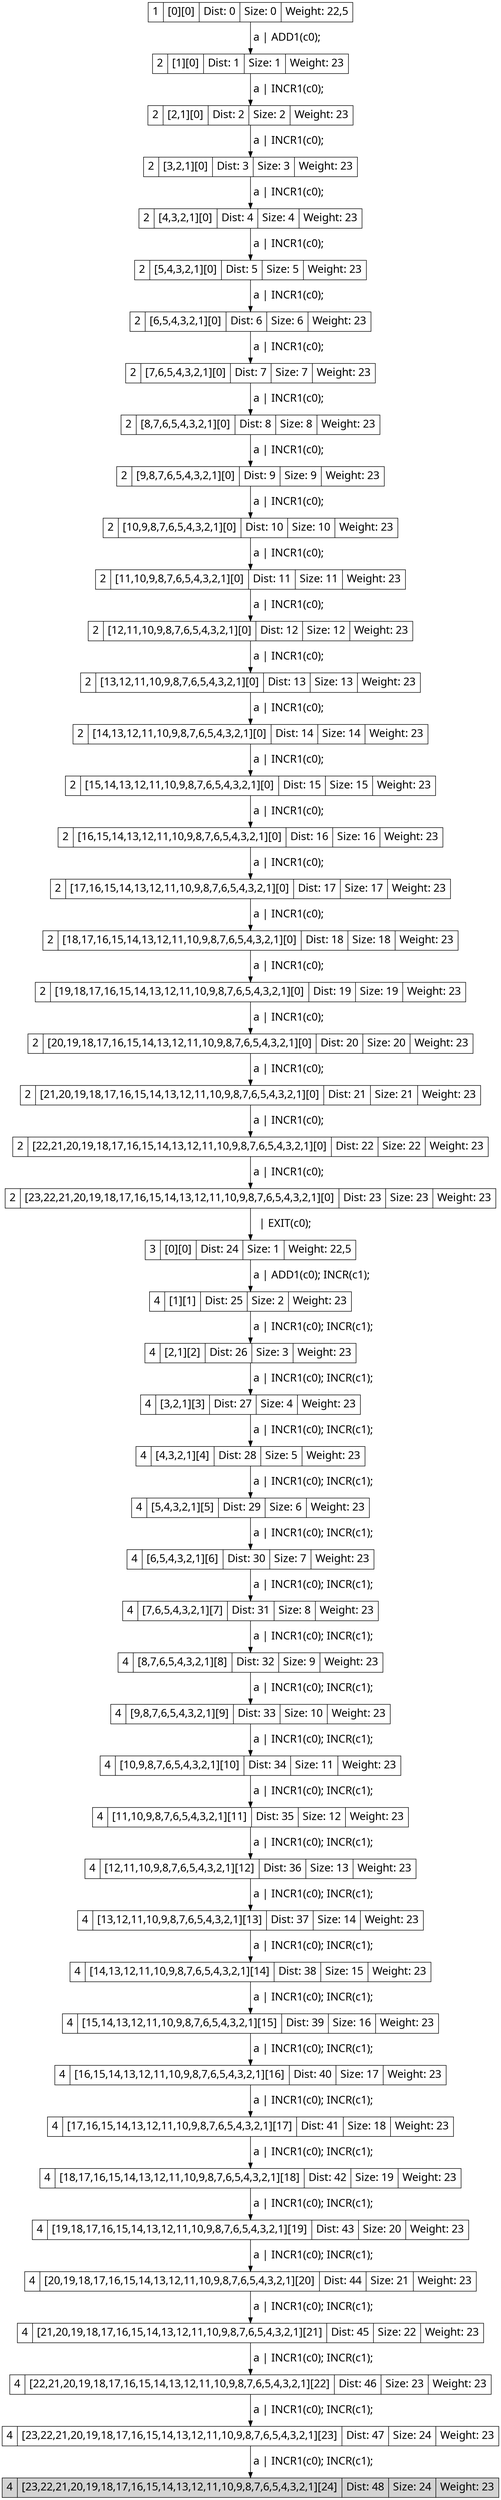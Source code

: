 digraph g{
node[shape=record fontname=Calibri fontsize = 20]
edge[fontname = Calibri fontsize = 20]
0->1[label=" a | ADD1(c0); "]
0[label="1 | [0][0] | Dist: 0 | Size: 0 | Weight: 22,5"]
1[label="2 | [1][0] | Dist: 1 | Size: 1 | Weight: 23"]
1->2[label=" a | INCR1(c0); "]
1[label="2 | [1][0] | Dist: 1 | Size: 1 | Weight: 23"]
2[label="2 | [2,1][0] | Dist: 2 | Size: 2 | Weight: 23"]
2->3[label=" a | INCR1(c0); "]
2[label="2 | [2,1][0] | Dist: 2 | Size: 2 | Weight: 23"]
3[label="2 | [3,2,1][0] | Dist: 3 | Size: 3 | Weight: 23"]
3->4[label=" a | INCR1(c0); "]
3[label="2 | [3,2,1][0] | Dist: 3 | Size: 3 | Weight: 23"]
4[label="2 | [4,3,2,1][0] | Dist: 4 | Size: 4 | Weight: 23"]
4->5[label=" a | INCR1(c0); "]
4[label="2 | [4,3,2,1][0] | Dist: 4 | Size: 4 | Weight: 23"]
5[label="2 | [5,4,3,2,1][0] | Dist: 5 | Size: 5 | Weight: 23"]
5->6[label=" a | INCR1(c0); "]
5[label="2 | [5,4,3,2,1][0] | Dist: 5 | Size: 5 | Weight: 23"]
6[label="2 | [6,5,4,3,2,1][0] | Dist: 6 | Size: 6 | Weight: 23"]
6->7[label=" a | INCR1(c0); "]
6[label="2 | [6,5,4,3,2,1][0] | Dist: 6 | Size: 6 | Weight: 23"]
7[label="2 | [7,6,5,4,3,2,1][0] | Dist: 7 | Size: 7 | Weight: 23"]
7->8[label=" a | INCR1(c0); "]
7[label="2 | [7,6,5,4,3,2,1][0] | Dist: 7 | Size: 7 | Weight: 23"]
8[label="2 | [8,7,6,5,4,3,2,1][0] | Dist: 8 | Size: 8 | Weight: 23"]
8->9[label=" a | INCR1(c0); "]
8[label="2 | [8,7,6,5,4,3,2,1][0] | Dist: 8 | Size: 8 | Weight: 23"]
9[label="2 | [9,8,7,6,5,4,3,2,1][0] | Dist: 9 | Size: 9 | Weight: 23"]
9->10[label=" a | INCR1(c0); "]
9[label="2 | [9,8,7,6,5,4,3,2,1][0] | Dist: 9 | Size: 9 | Weight: 23"]
10[label="2 | [10,9,8,7,6,5,4,3,2,1][0] | Dist: 10 | Size: 10 | Weight: 23"]
10->11[label=" a | INCR1(c0); "]
10[label="2 | [10,9,8,7,6,5,4,3,2,1][0] | Dist: 10 | Size: 10 | Weight: 23"]
11[label="2 | [11,10,9,8,7,6,5,4,3,2,1][0] | Dist: 11 | Size: 11 | Weight: 23"]
11->12[label=" a | INCR1(c0); "]
11[label="2 | [11,10,9,8,7,6,5,4,3,2,1][0] | Dist: 11 | Size: 11 | Weight: 23"]
12[label="2 | [12,11,10,9,8,7,6,5,4,3,2,1][0] | Dist: 12 | Size: 12 | Weight: 23"]
12->13[label=" a | INCR1(c0); "]
12[label="2 | [12,11,10,9,8,7,6,5,4,3,2,1][0] | Dist: 12 | Size: 12 | Weight: 23"]
13[label="2 | [13,12,11,10,9,8,7,6,5,4,3,2,1][0] | Dist: 13 | Size: 13 | Weight: 23"]
13->14[label=" a | INCR1(c0); "]
13[label="2 | [13,12,11,10,9,8,7,6,5,4,3,2,1][0] | Dist: 13 | Size: 13 | Weight: 23"]
14[label="2 | [14,13,12,11,10,9,8,7,6,5,4,3,2,1][0] | Dist: 14 | Size: 14 | Weight: 23"]
14->15[label=" a | INCR1(c0); "]
14[label="2 | [14,13,12,11,10,9,8,7,6,5,4,3,2,1][0] | Dist: 14 | Size: 14 | Weight: 23"]
15[label="2 | [15,14,13,12,11,10,9,8,7,6,5,4,3,2,1][0] | Dist: 15 | Size: 15 | Weight: 23"]
15->16[label=" a | INCR1(c0); "]
15[label="2 | [15,14,13,12,11,10,9,8,7,6,5,4,3,2,1][0] | Dist: 15 | Size: 15 | Weight: 23"]
16[label="2 | [16,15,14,13,12,11,10,9,8,7,6,5,4,3,2,1][0] | Dist: 16 | Size: 16 | Weight: 23"]
16->17[label=" a | INCR1(c0); "]
16[label="2 | [16,15,14,13,12,11,10,9,8,7,6,5,4,3,2,1][0] | Dist: 16 | Size: 16 | Weight: 23"]
17[label="2 | [17,16,15,14,13,12,11,10,9,8,7,6,5,4,3,2,1][0] | Dist: 17 | Size: 17 | Weight: 23"]
17->18[label=" a | INCR1(c0); "]
17[label="2 | [17,16,15,14,13,12,11,10,9,8,7,6,5,4,3,2,1][0] | Dist: 17 | Size: 17 | Weight: 23"]
18[label="2 | [18,17,16,15,14,13,12,11,10,9,8,7,6,5,4,3,2,1][0] | Dist: 18 | Size: 18 | Weight: 23"]
18->19[label=" a | INCR1(c0); "]
18[label="2 | [18,17,16,15,14,13,12,11,10,9,8,7,6,5,4,3,2,1][0] | Dist: 18 | Size: 18 | Weight: 23"]
19[label="2 | [19,18,17,16,15,14,13,12,11,10,9,8,7,6,5,4,3,2,1][0] | Dist: 19 | Size: 19 | Weight: 23"]
19->20[label=" a | INCR1(c0); "]
19[label="2 | [19,18,17,16,15,14,13,12,11,10,9,8,7,6,5,4,3,2,1][0] | Dist: 19 | Size: 19 | Weight: 23"]
20[label="2 | [20,19,18,17,16,15,14,13,12,11,10,9,8,7,6,5,4,3,2,1][0] | Dist: 20 | Size: 20 | Weight: 23"]
20->21[label=" a | INCR1(c0); "]
20[label="2 | [20,19,18,17,16,15,14,13,12,11,10,9,8,7,6,5,4,3,2,1][0] | Dist: 20 | Size: 20 | Weight: 23"]
21[label="2 | [21,20,19,18,17,16,15,14,13,12,11,10,9,8,7,6,5,4,3,2,1][0] | Dist: 21 | Size: 21 | Weight: 23"]
21->22[label=" a | INCR1(c0); "]
21[label="2 | [21,20,19,18,17,16,15,14,13,12,11,10,9,8,7,6,5,4,3,2,1][0] | Dist: 21 | Size: 21 | Weight: 23"]
22[label="2 | [22,21,20,19,18,17,16,15,14,13,12,11,10,9,8,7,6,5,4,3,2,1][0] | Dist: 22 | Size: 22 | Weight: 23"]
22->23[label=" a | INCR1(c0); "]
22[label="2 | [22,21,20,19,18,17,16,15,14,13,12,11,10,9,8,7,6,5,4,3,2,1][0] | Dist: 22 | Size: 22 | Weight: 23"]
23[label="2 | [23,22,21,20,19,18,17,16,15,14,13,12,11,10,9,8,7,6,5,4,3,2,1][0] | Dist: 23 | Size: 23 | Weight: 23"]
23->24[label="   | EXIT(c0); "]
23[label="2 | [23,22,21,20,19,18,17,16,15,14,13,12,11,10,9,8,7,6,5,4,3,2,1][0] | Dist: 23 | Size: 23 | Weight: 23"]
24[label="3 | [0][0] | Dist: 24 | Size: 1 | Weight: 22,5"]
24->25[label=" a | ADD1(c0); INCR(c1); "]
24[label="3 | [0][0] | Dist: 24 | Size: 1 | Weight: 22,5"]
25[label="4 | [1][1] | Dist: 25 | Size: 2 | Weight: 23"]
25->26[label=" a | INCR1(c0); INCR(c1); "]
25[label="4 | [1][1] | Dist: 25 | Size: 2 | Weight: 23"]
26[label="4 | [2,1][2] | Dist: 26 | Size: 3 | Weight: 23"]
26->27[label=" a | INCR1(c0); INCR(c1); "]
26[label="4 | [2,1][2] | Dist: 26 | Size: 3 | Weight: 23"]
27[label="4 | [3,2,1][3] | Dist: 27 | Size: 4 | Weight: 23"]
27->28[label=" a | INCR1(c0); INCR(c1); "]
27[label="4 | [3,2,1][3] | Dist: 27 | Size: 4 | Weight: 23"]
28[label="4 | [4,3,2,1][4] | Dist: 28 | Size: 5 | Weight: 23"]
28->29[label=" a | INCR1(c0); INCR(c1); "]
28[label="4 | [4,3,2,1][4] | Dist: 28 | Size: 5 | Weight: 23"]
29[label="4 | [5,4,3,2,1][5] | Dist: 29 | Size: 6 | Weight: 23"]
29->30[label=" a | INCR1(c0); INCR(c1); "]
29[label="4 | [5,4,3,2,1][5] | Dist: 29 | Size: 6 | Weight: 23"]
30[label="4 | [6,5,4,3,2,1][6] | Dist: 30 | Size: 7 | Weight: 23"]
30->31[label=" a | INCR1(c0); INCR(c1); "]
30[label="4 | [6,5,4,3,2,1][6] | Dist: 30 | Size: 7 | Weight: 23"]
31[label="4 | [7,6,5,4,3,2,1][7] | Dist: 31 | Size: 8 | Weight: 23"]
31->32[label=" a | INCR1(c0); INCR(c1); "]
31[label="4 | [7,6,5,4,3,2,1][7] | Dist: 31 | Size: 8 | Weight: 23"]
32[label="4 | [8,7,6,5,4,3,2,1][8] | Dist: 32 | Size: 9 | Weight: 23"]
32->33[label=" a | INCR1(c0); INCR(c1); "]
32[label="4 | [8,7,6,5,4,3,2,1][8] | Dist: 32 | Size: 9 | Weight: 23"]
33[label="4 | [9,8,7,6,5,4,3,2,1][9] | Dist: 33 | Size: 10 | Weight: 23"]
33->34[label=" a | INCR1(c0); INCR(c1); "]
33[label="4 | [9,8,7,6,5,4,3,2,1][9] | Dist: 33 | Size: 10 | Weight: 23"]
34[label="4 | [10,9,8,7,6,5,4,3,2,1][10] | Dist: 34 | Size: 11 | Weight: 23"]
34->35[label=" a | INCR1(c0); INCR(c1); "]
34[label="4 | [10,9,8,7,6,5,4,3,2,1][10] | Dist: 34 | Size: 11 | Weight: 23"]
35[label="4 | [11,10,9,8,7,6,5,4,3,2,1][11] | Dist: 35 | Size: 12 | Weight: 23"]
35->36[label=" a | INCR1(c0); INCR(c1); "]
35[label="4 | [11,10,9,8,7,6,5,4,3,2,1][11] | Dist: 35 | Size: 12 | Weight: 23"]
36[label="4 | [12,11,10,9,8,7,6,5,4,3,2,1][12] | Dist: 36 | Size: 13 | Weight: 23"]
36->37[label=" a | INCR1(c0); INCR(c1); "]
36[label="4 | [12,11,10,9,8,7,6,5,4,3,2,1][12] | Dist: 36 | Size: 13 | Weight: 23"]
37[label="4 | [13,12,11,10,9,8,7,6,5,4,3,2,1][13] | Dist: 37 | Size: 14 | Weight: 23"]
37->38[label=" a | INCR1(c0); INCR(c1); "]
37[label="4 | [13,12,11,10,9,8,7,6,5,4,3,2,1][13] | Dist: 37 | Size: 14 | Weight: 23"]
38[label="4 | [14,13,12,11,10,9,8,7,6,5,4,3,2,1][14] | Dist: 38 | Size: 15 | Weight: 23"]
38->39[label=" a | INCR1(c0); INCR(c1); "]
38[label="4 | [14,13,12,11,10,9,8,7,6,5,4,3,2,1][14] | Dist: 38 | Size: 15 | Weight: 23"]
39[label="4 | [15,14,13,12,11,10,9,8,7,6,5,4,3,2,1][15] | Dist: 39 | Size: 16 | Weight: 23"]
39->40[label=" a | INCR1(c0); INCR(c1); "]
39[label="4 | [15,14,13,12,11,10,9,8,7,6,5,4,3,2,1][15] | Dist: 39 | Size: 16 | Weight: 23"]
40[label="4 | [16,15,14,13,12,11,10,9,8,7,6,5,4,3,2,1][16] | Dist: 40 | Size: 17 | Weight: 23"]
40->41[label=" a | INCR1(c0); INCR(c1); "]
40[label="4 | [16,15,14,13,12,11,10,9,8,7,6,5,4,3,2,1][16] | Dist: 40 | Size: 17 | Weight: 23"]
41[label="4 | [17,16,15,14,13,12,11,10,9,8,7,6,5,4,3,2,1][17] | Dist: 41 | Size: 18 | Weight: 23"]
41->42[label=" a | INCR1(c0); INCR(c1); "]
41[label="4 | [17,16,15,14,13,12,11,10,9,8,7,6,5,4,3,2,1][17] | Dist: 41 | Size: 18 | Weight: 23"]
42[label="4 | [18,17,16,15,14,13,12,11,10,9,8,7,6,5,4,3,2,1][18] | Dist: 42 | Size: 19 | Weight: 23"]
42->43[label=" a | INCR1(c0); INCR(c1); "]
42[label="4 | [18,17,16,15,14,13,12,11,10,9,8,7,6,5,4,3,2,1][18] | Dist: 42 | Size: 19 | Weight: 23"]
43[label="4 | [19,18,17,16,15,14,13,12,11,10,9,8,7,6,5,4,3,2,1][19] | Dist: 43 | Size: 20 | Weight: 23"]
43->44[label=" a | INCR1(c0); INCR(c1); "]
43[label="4 | [19,18,17,16,15,14,13,12,11,10,9,8,7,6,5,4,3,2,1][19] | Dist: 43 | Size: 20 | Weight: 23"]
44[label="4 | [20,19,18,17,16,15,14,13,12,11,10,9,8,7,6,5,4,3,2,1][20] | Dist: 44 | Size: 21 | Weight: 23"]
44->45[label=" a | INCR1(c0); INCR(c1); "]
44[label="4 | [20,19,18,17,16,15,14,13,12,11,10,9,8,7,6,5,4,3,2,1][20] | Dist: 44 | Size: 21 | Weight: 23"]
45[label="4 | [21,20,19,18,17,16,15,14,13,12,11,10,9,8,7,6,5,4,3,2,1][21] | Dist: 45 | Size: 22 | Weight: 23"]
45->46[label=" a | INCR1(c0); INCR(c1); "]
45[label="4 | [21,20,19,18,17,16,15,14,13,12,11,10,9,8,7,6,5,4,3,2,1][21] | Dist: 45 | Size: 22 | Weight: 23"]
46[label="4 | [22,21,20,19,18,17,16,15,14,13,12,11,10,9,8,7,6,5,4,3,2,1][22] | Dist: 46 | Size: 23 | Weight: 23"]
46->47[label=" a | INCR1(c0); INCR(c1); "]
46[label="4 | [22,21,20,19,18,17,16,15,14,13,12,11,10,9,8,7,6,5,4,3,2,1][22] | Dist: 46 | Size: 23 | Weight: 23"]
47[label="4 | [23,22,21,20,19,18,17,16,15,14,13,12,11,10,9,8,7,6,5,4,3,2,1][23] | Dist: 47 | Size: 24 | Weight: 23"]
47->48[label=" a | INCR1(c0); INCR(c1); "]
47[label="4 | [23,22,21,20,19,18,17,16,15,14,13,12,11,10,9,8,7,6,5,4,3,2,1][23] | Dist: 47 | Size: 24 | Weight: 23"]
48[label="4 | [23,22,21,20,19,18,17,16,15,14,13,12,11,10,9,8,7,6,5,4,3,2,1][24] | Dist: 48 | Size: 24 | Weight: 23"]
48[fillcolor = lightgrey, style=filled]}
